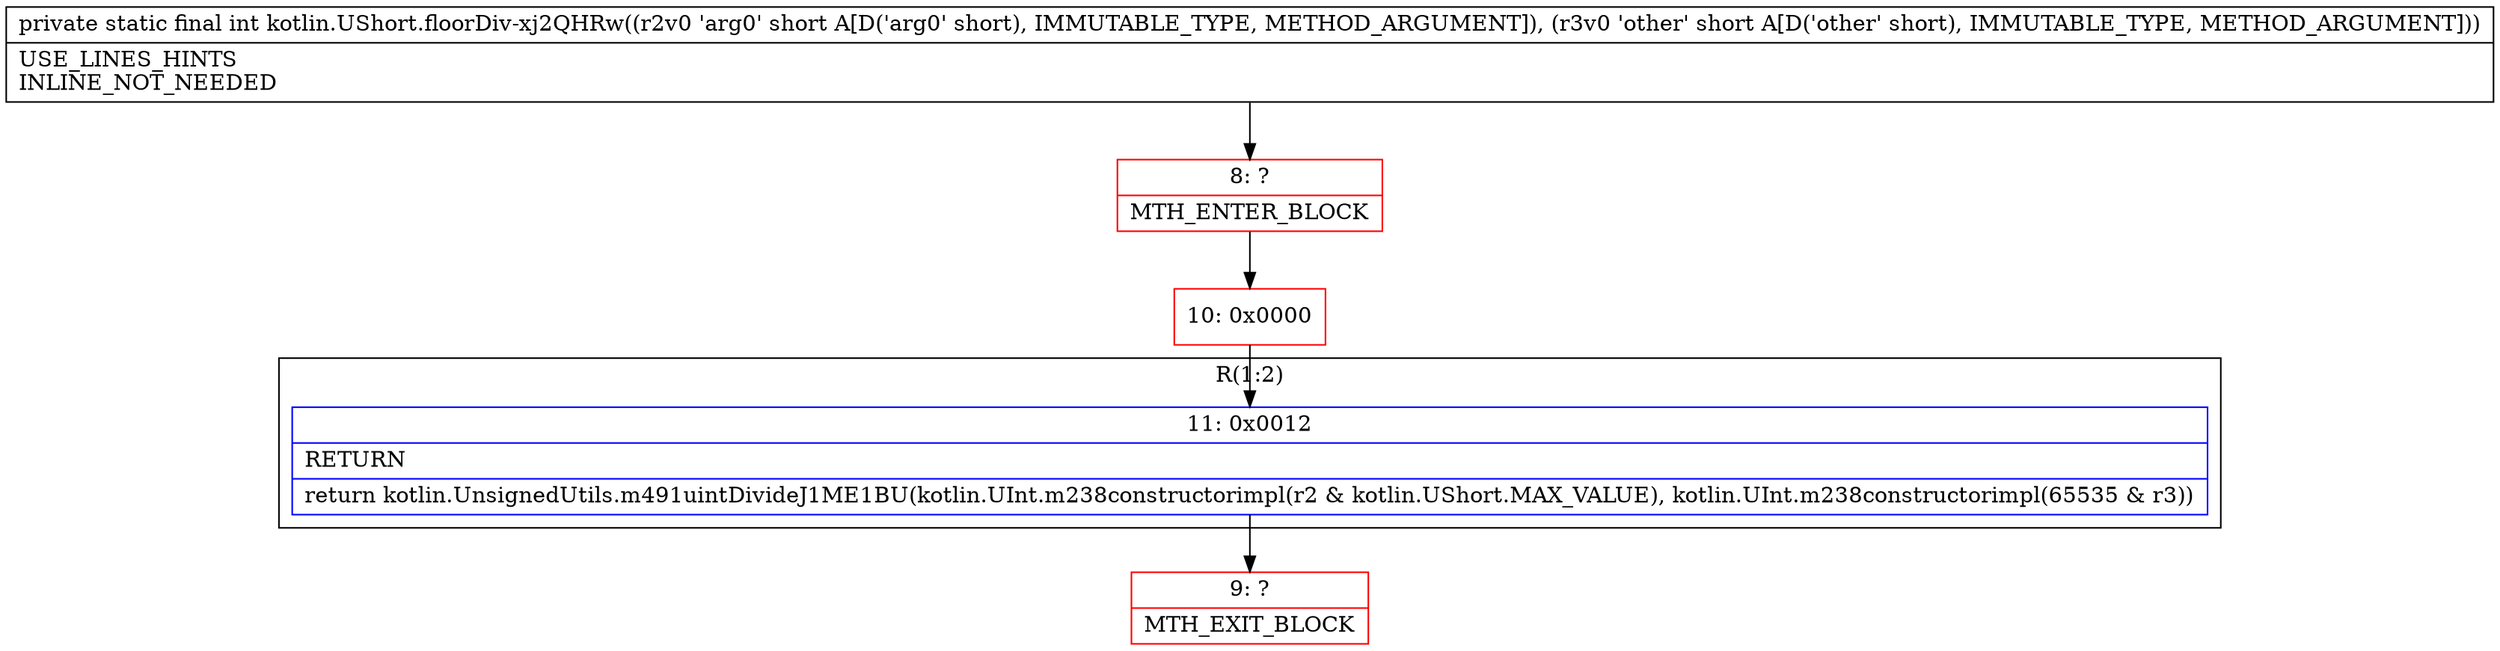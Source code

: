 digraph "CFG forkotlin.UShort.floorDiv\-xj2QHRw(SS)I" {
subgraph cluster_Region_495885326 {
label = "R(1:2)";
node [shape=record,color=blue];
Node_11 [shape=record,label="{11\:\ 0x0012|RETURN\l|return kotlin.UnsignedUtils.m491uintDivideJ1ME1BU(kotlin.UInt.m238constructorimpl(r2 & kotlin.UShort.MAX_VALUE), kotlin.UInt.m238constructorimpl(65535 & r3))\l}"];
}
Node_8 [shape=record,color=red,label="{8\:\ ?|MTH_ENTER_BLOCK\l}"];
Node_10 [shape=record,color=red,label="{10\:\ 0x0000}"];
Node_9 [shape=record,color=red,label="{9\:\ ?|MTH_EXIT_BLOCK\l}"];
MethodNode[shape=record,label="{private static final int kotlin.UShort.floorDiv\-xj2QHRw((r2v0 'arg0' short A[D('arg0' short), IMMUTABLE_TYPE, METHOD_ARGUMENT]), (r3v0 'other' short A[D('other' short), IMMUTABLE_TYPE, METHOD_ARGUMENT]))  | USE_LINES_HINTS\lINLINE_NOT_NEEDED\l}"];
MethodNode -> Node_8;Node_11 -> Node_9;
Node_8 -> Node_10;
Node_10 -> Node_11;
}

